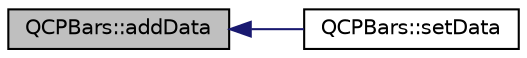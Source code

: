 digraph "QCPBars::addData"
{
  edge [fontname="Helvetica",fontsize="10",labelfontname="Helvetica",labelfontsize="10"];
  node [fontname="Helvetica",fontsize="10",shape=record];
  rankdir="LR";
  Node12 [label="QCPBars::addData",height=0.2,width=0.4,color="black", fillcolor="grey75", style="filled", fontcolor="black"];
  Node12 -> Node13 [dir="back",color="midnightblue",fontsize="10",style="solid",fontname="Helvetica"];
  Node13 [label="QCPBars::setData",height=0.2,width=0.4,color="black", fillcolor="white", style="filled",URL="$class_q_c_p_bars.html#a2a88cd5b16ec7b71e5a590f95b50c5ce"];
}
